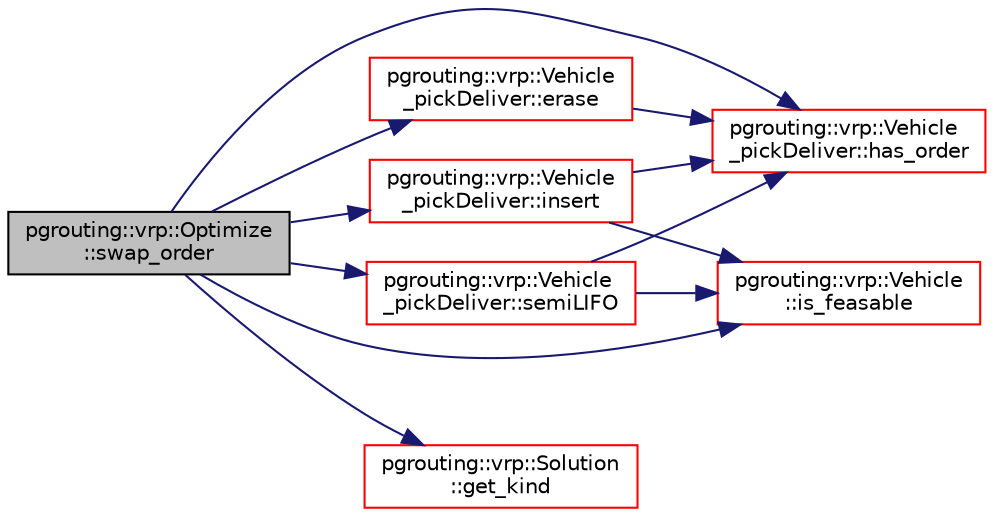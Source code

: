 digraph "pgrouting::vrp::Optimize::swap_order"
{
  edge [fontname="Helvetica",fontsize="10",labelfontname="Helvetica",labelfontsize="10"];
  node [fontname="Helvetica",fontsize="10",shape=record];
  rankdir="LR";
  Node874 [label="pgrouting::vrp::Optimize\l::swap_order",height=0.2,width=0.4,color="black", fillcolor="grey75", style="filled", fontcolor="black"];
  Node874 -> Node875 [color="midnightblue",fontsize="10",style="solid",fontname="Helvetica"];
  Node875 [label="pgrouting::vrp::Vehicle\l_pickDeliver::erase",height=0.2,width=0.4,color="red", fillcolor="white", style="filled",URL="$classpgrouting_1_1vrp_1_1Vehicle__pickDeliver.html#a3824b3c3af974687c0bdcc9aab615350"];
  Node875 -> Node877 [color="midnightblue",fontsize="10",style="solid",fontname="Helvetica"];
  Node877 [label="pgrouting::vrp::Vehicle\l_pickDeliver::has_order",height=0.2,width=0.4,color="red", fillcolor="white", style="filled",URL="$classpgrouting_1_1vrp_1_1Vehicle__pickDeliver.html#adb870b4b7089194de06de8471eba0767"];
  Node874 -> Node884 [color="midnightblue",fontsize="10",style="solid",fontname="Helvetica"];
  Node884 [label="pgrouting::vrp::Solution\l::get_kind",height=0.2,width=0.4,color="red", fillcolor="white", style="filled",URL="$classpgrouting_1_1vrp_1_1Solution.html#a82bc3ecf220fbf390c9987f908fdad26"];
  Node874 -> Node877 [color="midnightblue",fontsize="10",style="solid",fontname="Helvetica"];
  Node874 -> Node888 [color="midnightblue",fontsize="10",style="solid",fontname="Helvetica"];
  Node888 [label="pgrouting::vrp::Vehicle\l_pickDeliver::insert",height=0.2,width=0.4,color="red", fillcolor="white", style="filled",URL="$classpgrouting_1_1vrp_1_1Vehicle__pickDeliver.html#ae10bef610549433ababadd20411a5e84",tooltip="Inserts an order. "];
  Node888 -> Node877 [color="midnightblue",fontsize="10",style="solid",fontname="Helvetica"];
  Node888 -> Node906 [color="midnightblue",fontsize="10",style="solid",fontname="Helvetica"];
  Node906 [label="pgrouting::vrp::Vehicle\l::is_feasable",height=0.2,width=0.4,color="red", fillcolor="white", style="filled",URL="$classpgrouting_1_1vrp_1_1Vehicle.html#af03e827c78c15067dd25279ed354150a"];
  Node874 -> Node906 [color="midnightblue",fontsize="10",style="solid",fontname="Helvetica"];
  Node874 -> Node913 [color="midnightblue",fontsize="10",style="solid",fontname="Helvetica"];
  Node913 [label="pgrouting::vrp::Vehicle\l_pickDeliver::semiLIFO",height=0.2,width=0.4,color="red", fillcolor="white", style="filled",URL="$classpgrouting_1_1vrp_1_1Vehicle__pickDeliver.html#a59a88f45361f562c3c7b2391539de7b0",tooltip="Inserts an order In semi-Lifo order. "];
  Node913 -> Node877 [color="midnightblue",fontsize="10",style="solid",fontname="Helvetica"];
  Node913 -> Node906 [color="midnightblue",fontsize="10",style="solid",fontname="Helvetica"];
}
